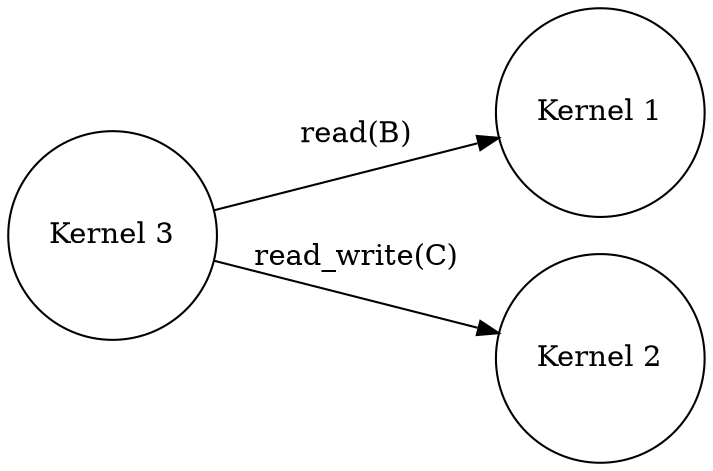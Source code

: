 digraph finite_state_machine {
	rankdir=LR;
	size="8,5"
	node [shape = circle];
	"Kernel 3" -> "Kernel 1" [ label = "read(B)" ];
        "Kernel 3" -> "Kernel 2" [ label = "read_write(C)" ];
}
